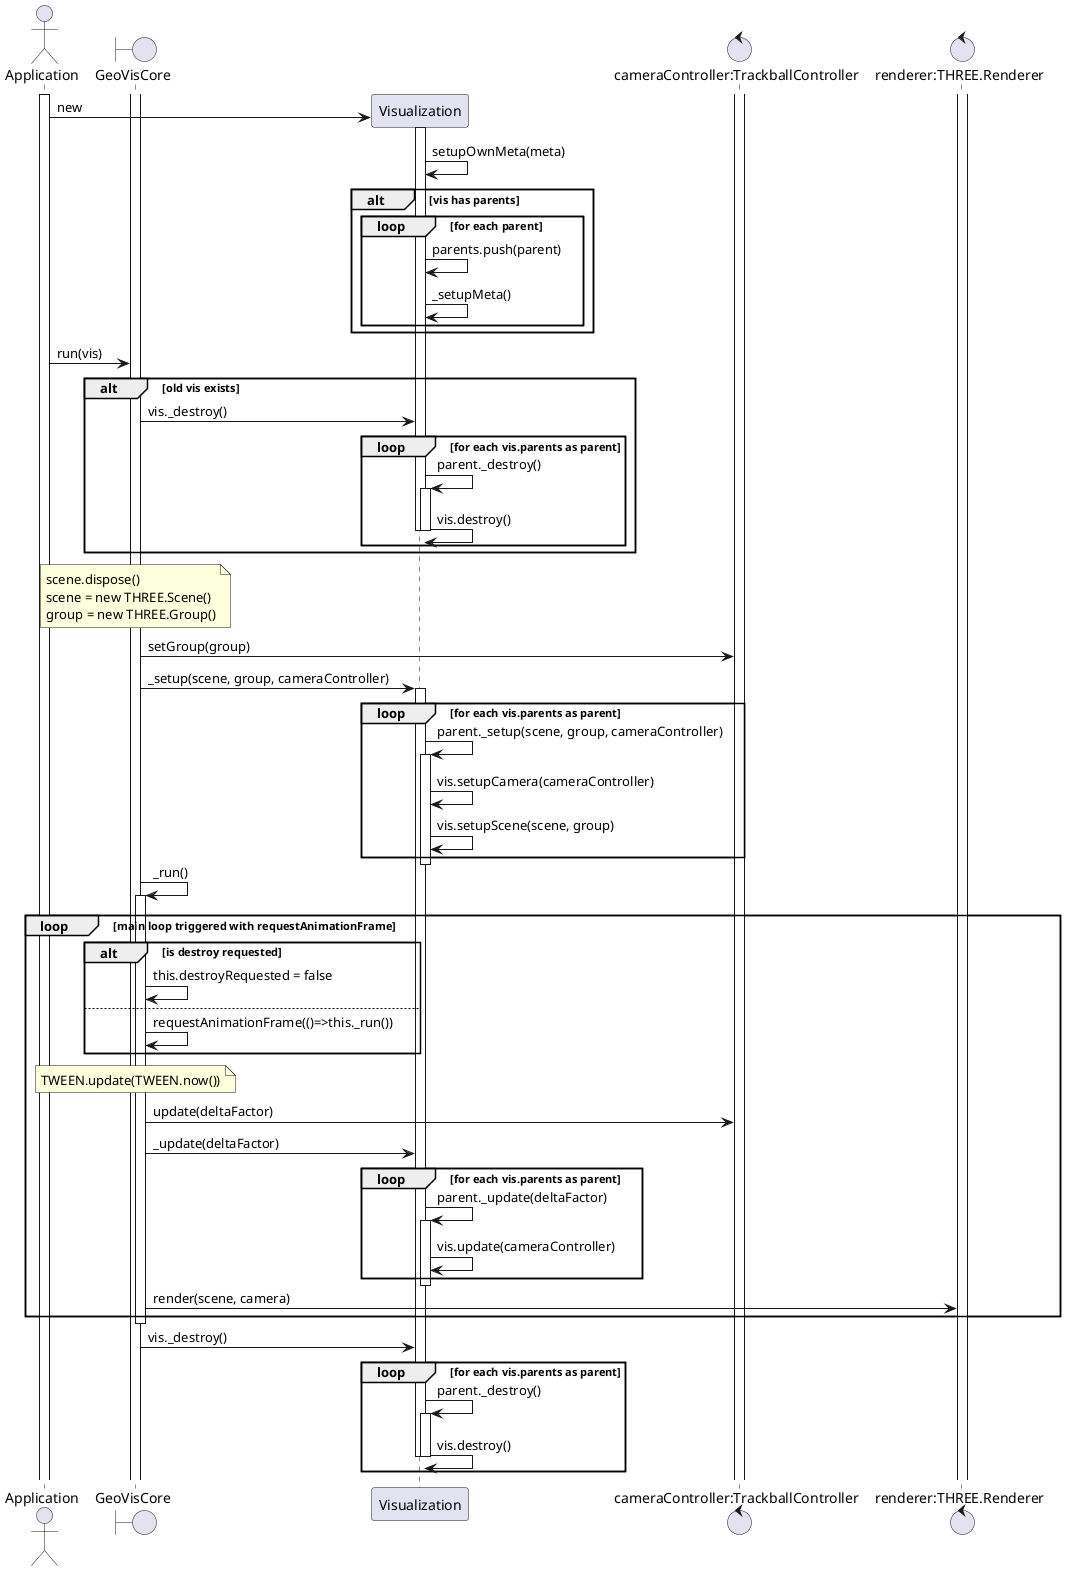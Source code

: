 @startuml
actor Application
boundary GeoVisCore
participant Visualization
control "cameraController:TrackballController" as TrackballController
control "renderer:THREE.Renderer" as Renderer
activate Application

create Visualization
Application -> Visualization : new
activate Visualization
Visualization -> Visualization : setupOwnMeta(meta)
alt vis has parents
    loop for each parent
        Visualization -> Visualization : parents.push(parent)
        Visualization -> Visualization : _setupMeta()
    end
end

activate TrackballController
activate GeoVisCore
activate Renderer
Application -> GeoVisCore : run(vis)
alt old vis exists
    GeoVisCore -> Visualization : vis._destroy()
    loop for each vis.parents as parent
        Visualization -> Visualization : parent._destroy()
        activate Visualization

        Visualization -> Visualization : vis.destroy()
        deactivate Visualization
        deactivate Visualization
    end
end

note over GeoVisCore
    scene.dispose()
    scene = new THREE.Scene()
    group = new THREE.Group()
end note

GeoVisCore -> TrackballController : setGroup(group)

GeoVisCore -> Visualization : _setup(scene, group, cameraController)
activate Visualization

loop for each vis.parents as parent
    Visualization -> Visualization : parent._setup(scene, group, cameraController)
    activate Visualization

    Visualization -> Visualization : vis.setupCamera(cameraController)
    Visualization -> Visualization : vis.setupScene(scene, group)
end
deactivate Visualization

activate Visualization
GeoVisCore -> GeoVisCore : _run()
activate GeoVisCore

loop main loop triggered with requestAnimationFrame
    alt is destroy requested
        GeoVisCore -> GeoVisCore : this.destroyRequested = false
    else
        GeoVisCore -> GeoVisCore : requestAnimationFrame(()=>this._run())
    end

note over GeoVisCore
    TWEEN.update(TWEEN.now())
end note

GeoVisCore -> TrackballController : update(deltaFactor)
GeoVisCore -> Visualization : _update(deltaFactor)
loop for each vis.parents as parent
    Visualization -> Visualization : parent._update(deltaFactor)
    activate Visualization

    Visualization -> Visualization : vis.update(cameraController)
end
deactivate Visualization
GeoVisCore -> Renderer : render(scene, camera)
end   
deactivate GeoVisCore
GeoVisCore -> Visualization : vis._destroy()
loop for each vis.parents as parent
    Visualization -> Visualization : parent._destroy()
    activate Visualization

    Visualization -> Visualization : vis.destroy()
deactivate Visualization
deactivate Visualization
end
@enduml